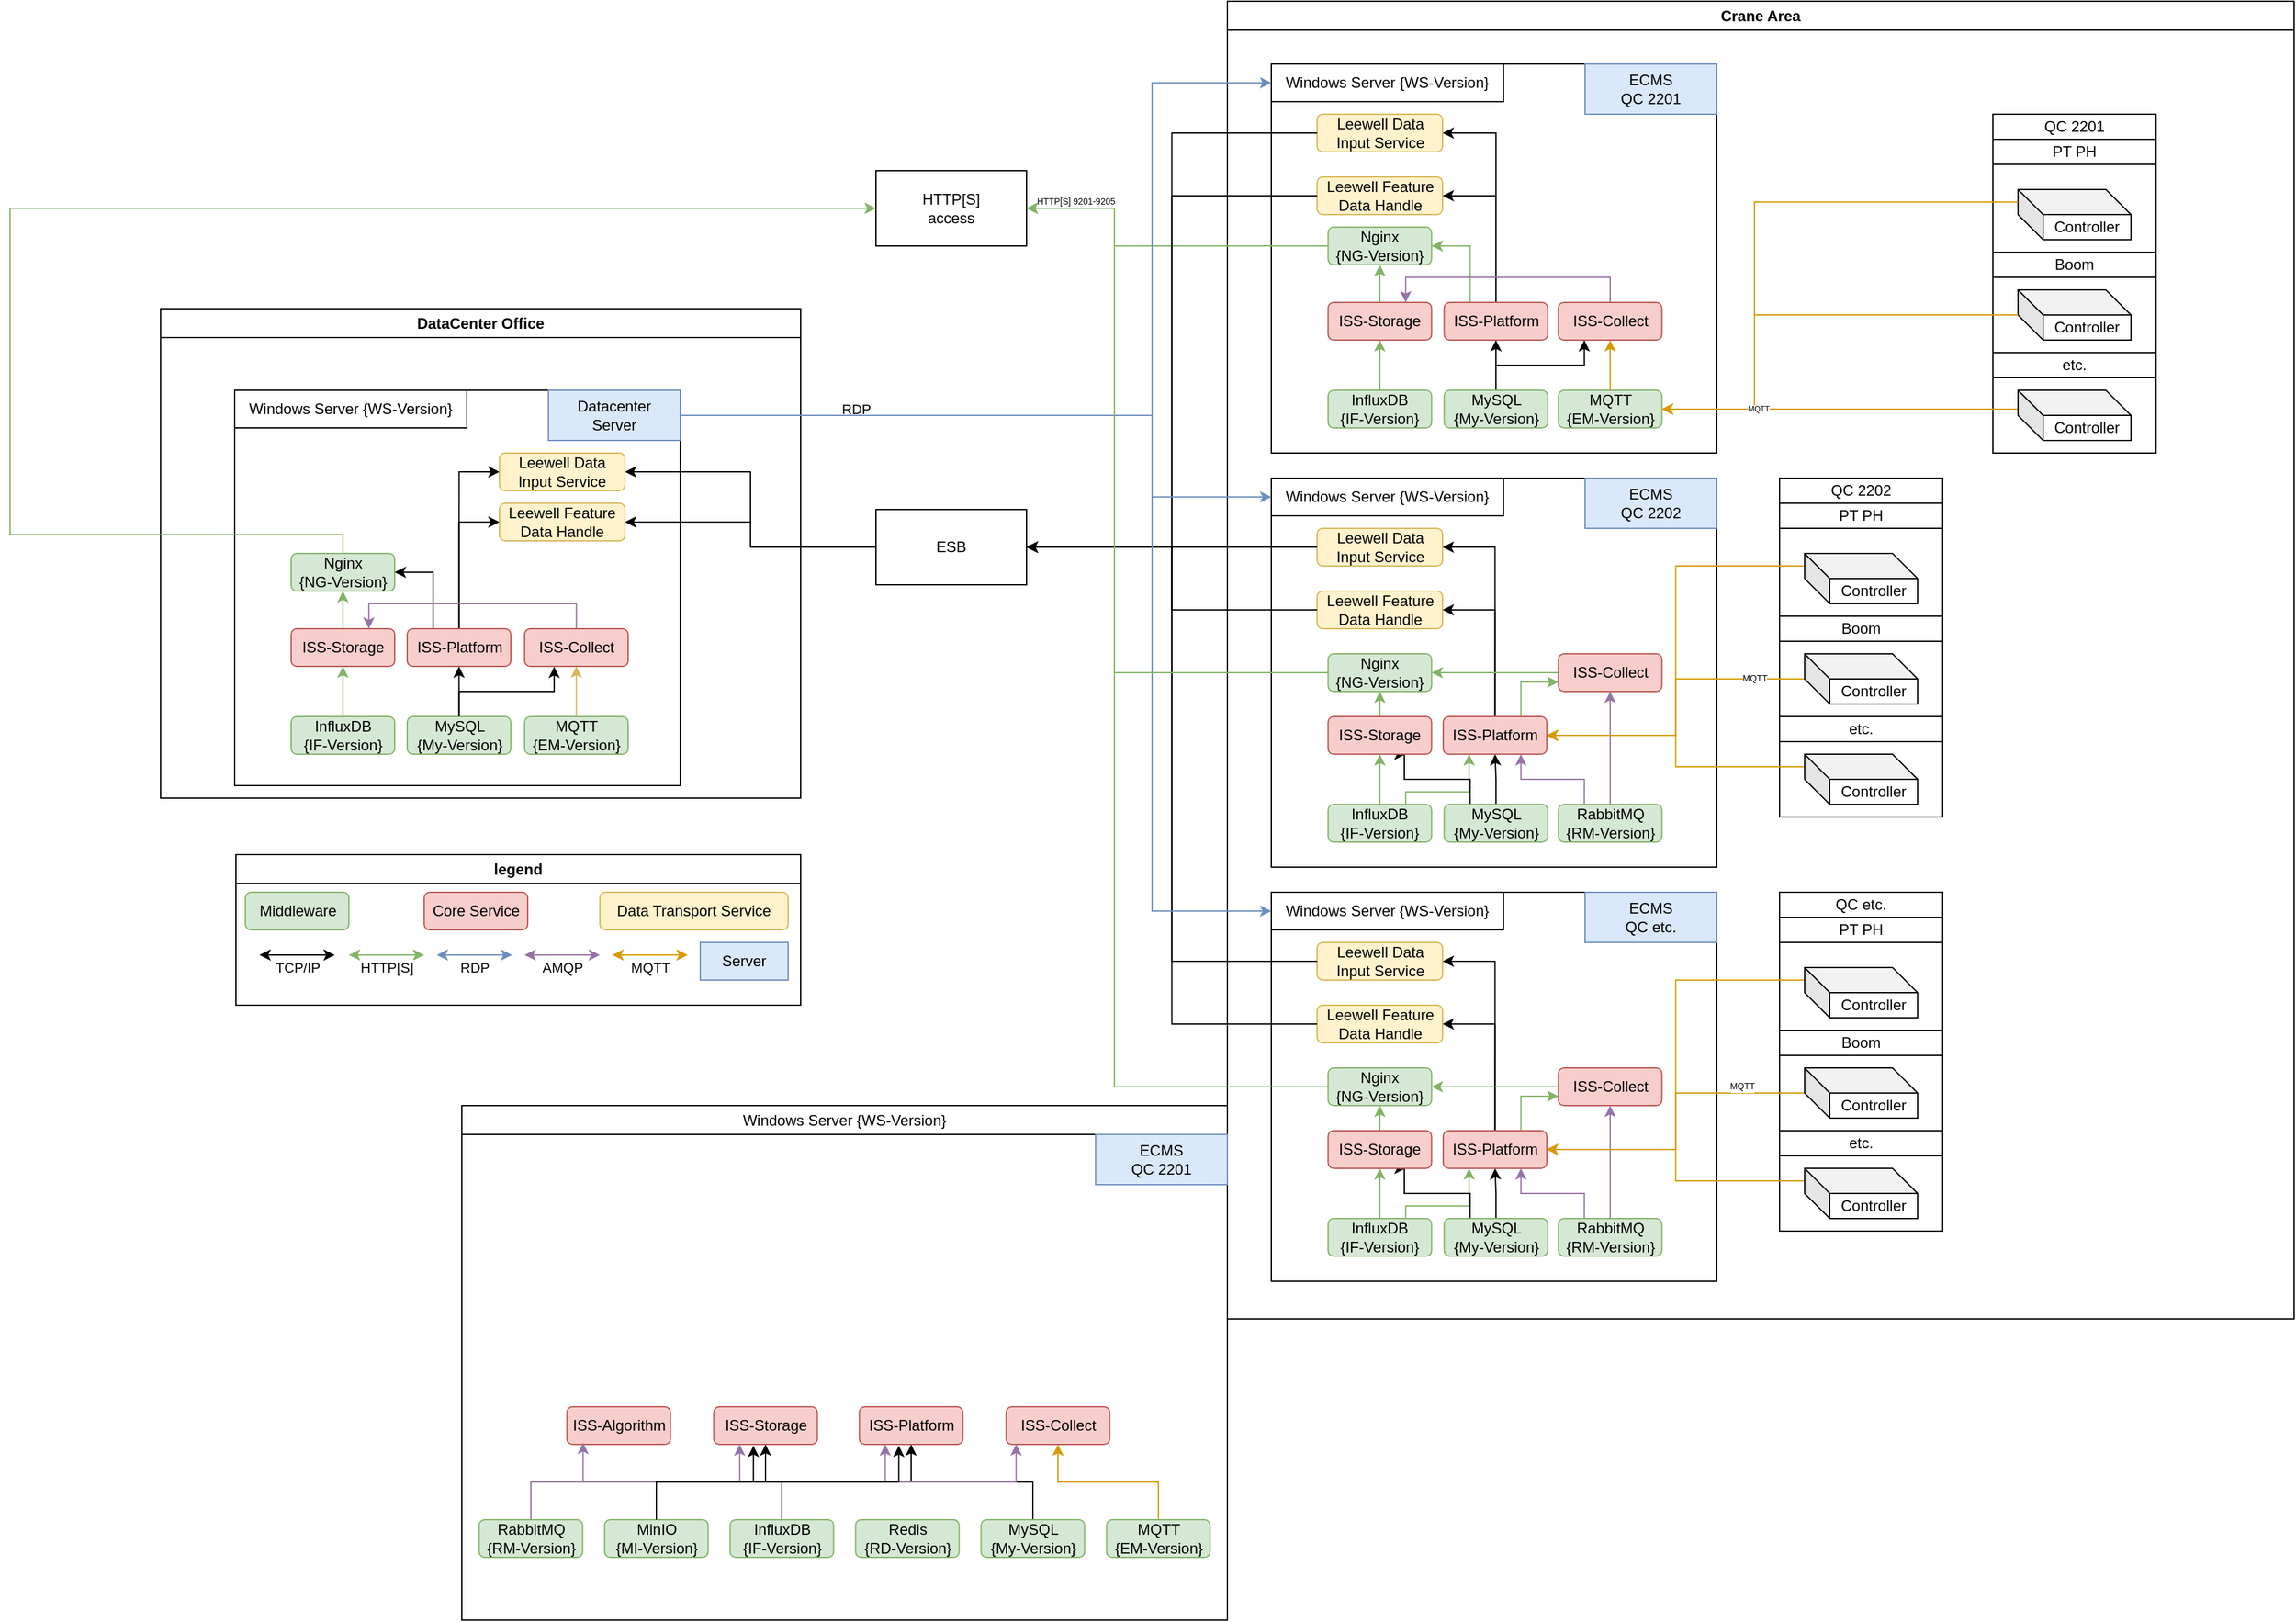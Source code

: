<mxfile version="26.1.0">
  <diagram name="第 1 页" id="3ImLSYelry7E7eVT9qmC">
    <mxGraphModel dx="1766" dy="532" grid="1" gridSize="10" guides="1" tooltips="1" connect="1" arrows="1" fold="1" page="1" pageScale="1" pageWidth="827" pageHeight="1169" math="0" shadow="0">
      <root>
        <mxCell id="0" />
        <mxCell id="1" parent="0" />
        <mxCell id="sP9vwEh8VMAq78QCd82c-1" value="Crane Area" style="swimlane;whiteSpace=wrap;html=1;" parent="1" vertex="1">
          <mxGeometry x="200" y="210" width="850" height="1050" as="geometry" />
        </mxCell>
        <mxCell id="sP9vwEh8VMAq78QCd82c-2" value="" style="rounded=0;whiteSpace=wrap;html=1;" parent="sP9vwEh8VMAq78QCd82c-1" vertex="1">
          <mxGeometry x="35" y="50" width="355" height="310" as="geometry" />
        </mxCell>
        <mxCell id="sP9vwEh8VMAq78QCd82c-3" value="ECMS&lt;br&gt;QC 2201" style="rounded=0;whiteSpace=wrap;html=1;fillColor=#dae8fc;strokeColor=#6c8ebf;" parent="sP9vwEh8VMAq78QCd82c-1" vertex="1">
          <mxGeometry x="285" y="50" width="105" height="40" as="geometry" />
        </mxCell>
        <mxCell id="sP9vwEh8VMAq78QCd82c-4" value="Nginx&lt;br&gt;{NG-Version}" style="rounded=1;whiteSpace=wrap;html=1;fillColor=#d5e8d4;strokeColor=#82b366;" parent="sP9vwEh8VMAq78QCd82c-1" vertex="1">
          <mxGeometry x="80.25" y="180" width="82.5" height="30" as="geometry" />
        </mxCell>
        <mxCell id="AljZzZJW0XcGzfn0RQ-F-12" style="edgeStyle=orthogonalEdgeStyle;rounded=0;orthogonalLoop=1;jettySize=auto;html=1;exitX=0.5;exitY=0;exitDx=0;exitDy=0;entryX=0.5;entryY=1;entryDx=0;entryDy=0;fillColor=#d5e8d4;strokeColor=#82b366;" edge="1" parent="sP9vwEh8VMAq78QCd82c-1" source="sP9vwEh8VMAq78QCd82c-6" target="sP9vwEh8VMAq78QCd82c-21">
          <mxGeometry relative="1" as="geometry" />
        </mxCell>
        <mxCell id="sP9vwEh8VMAq78QCd82c-6" value="InfluxDB &lt;br&gt;{IF-Version}" style="rounded=1;whiteSpace=wrap;html=1;fillColor=#d5e8d4;strokeColor=#82b366;" parent="sP9vwEh8VMAq78QCd82c-1" vertex="1">
          <mxGeometry x="80.25" y="310" width="82.5" height="30" as="geometry" />
        </mxCell>
        <mxCell id="AljZzZJW0XcGzfn0RQ-F-17" style="edgeStyle=orthogonalEdgeStyle;rounded=0;orthogonalLoop=1;jettySize=auto;html=1;exitX=0.5;exitY=0;exitDx=0;exitDy=0;entryX=0.5;entryY=1;entryDx=0;entryDy=0;" edge="1" parent="sP9vwEh8VMAq78QCd82c-1" source="sP9vwEh8VMAq78QCd82c-7" target="sP9vwEh8VMAq78QCd82c-9">
          <mxGeometry relative="1" as="geometry" />
        </mxCell>
        <mxCell id="AljZzZJW0XcGzfn0RQ-F-18" style="edgeStyle=orthogonalEdgeStyle;rounded=0;orthogonalLoop=1;jettySize=auto;html=1;exitX=0.5;exitY=0;exitDx=0;exitDy=0;entryX=0.25;entryY=1;entryDx=0;entryDy=0;" edge="1" parent="sP9vwEh8VMAq78QCd82c-1" source="sP9vwEh8VMAq78QCd82c-7" target="sP9vwEh8VMAq78QCd82c-10">
          <mxGeometry relative="1" as="geometry" />
        </mxCell>
        <mxCell id="sP9vwEh8VMAq78QCd82c-7" value="MySQL&lt;br&gt;{My-Version}" style="rounded=1;whiteSpace=wrap;html=1;fillColor=#d5e8d4;strokeColor=#82b366;" parent="sP9vwEh8VMAq78QCd82c-1" vertex="1">
          <mxGeometry x="172.75" y="310" width="82.5" height="30" as="geometry" />
        </mxCell>
        <mxCell id="sP9vwEh8VMAq78QCd82c-40" style="edgeStyle=orthogonalEdgeStyle;rounded=0;orthogonalLoop=1;jettySize=auto;html=1;entryX=0.5;entryY=1;entryDx=0;entryDy=0;fillColor=#ffe6cc;strokeColor=#d79b00;" parent="sP9vwEh8VMAq78QCd82c-1" source="sP9vwEh8VMAq78QCd82c-8" target="sP9vwEh8VMAq78QCd82c-10" edge="1">
          <mxGeometry relative="1" as="geometry" />
        </mxCell>
        <mxCell id="sP9vwEh8VMAq78QCd82c-8" value="MQTT&lt;br&gt;{EM-Version}" style="rounded=1;whiteSpace=wrap;html=1;fillColor=#d5e8d4;strokeColor=#82b366;" parent="sP9vwEh8VMAq78QCd82c-1" vertex="1">
          <mxGeometry x="263.75" y="310" width="82.5" height="30" as="geometry" />
        </mxCell>
        <mxCell id="sP9vwEh8VMAq78QCd82c-45" style="edgeStyle=orthogonalEdgeStyle;rounded=0;orthogonalLoop=1;jettySize=auto;html=1;exitX=0.5;exitY=0;exitDx=0;exitDy=0;entryX=1;entryY=0.5;entryDx=0;entryDy=0;" parent="sP9vwEh8VMAq78QCd82c-1" source="sP9vwEh8VMAq78QCd82c-9" target="sP9vwEh8VMAq78QCd82c-181" edge="1">
          <mxGeometry relative="1" as="geometry">
            <mxPoint x="162.75" y="155" as="targetPoint" />
          </mxGeometry>
        </mxCell>
        <mxCell id="sP9vwEh8VMAq78QCd82c-182" style="edgeStyle=orthogonalEdgeStyle;rounded=0;orthogonalLoop=1;jettySize=auto;html=1;entryX=1;entryY=0.5;entryDx=0;entryDy=0;" parent="sP9vwEh8VMAq78QCd82c-1" source="sP9vwEh8VMAq78QCd82c-9" target="sP9vwEh8VMAq78QCd82c-180" edge="1">
          <mxGeometry relative="1" as="geometry">
            <Array as="points">
              <mxPoint x="214" y="105" />
            </Array>
          </mxGeometry>
        </mxCell>
        <mxCell id="AljZzZJW0XcGzfn0RQ-F-19" style="edgeStyle=orthogonalEdgeStyle;rounded=0;orthogonalLoop=1;jettySize=auto;html=1;exitX=0.25;exitY=0;exitDx=0;exitDy=0;entryX=1;entryY=0.5;entryDx=0;entryDy=0;fillColor=#d5e8d4;strokeColor=#82b366;" edge="1" parent="sP9vwEh8VMAq78QCd82c-1" source="sP9vwEh8VMAq78QCd82c-9" target="sP9vwEh8VMAq78QCd82c-4">
          <mxGeometry relative="1" as="geometry" />
        </mxCell>
        <mxCell id="sP9vwEh8VMAq78QCd82c-9" value="ISS-Platform" style="rounded=1;whiteSpace=wrap;html=1;fillColor=#f8cecc;strokeColor=#b85450;" parent="sP9vwEh8VMAq78QCd82c-1" vertex="1">
          <mxGeometry x="172.75" y="240" width="82.5" height="30" as="geometry" />
        </mxCell>
        <mxCell id="AljZzZJW0XcGzfn0RQ-F-8" style="edgeStyle=orthogonalEdgeStyle;rounded=0;orthogonalLoop=1;jettySize=auto;html=1;exitX=0.5;exitY=0;exitDx=0;exitDy=0;entryX=0.75;entryY=0;entryDx=0;entryDy=0;fillColor=#e1d5e7;strokeColor=#9673a6;" edge="1" parent="sP9vwEh8VMAq78QCd82c-1" source="sP9vwEh8VMAq78QCd82c-10" target="sP9vwEh8VMAq78QCd82c-21">
          <mxGeometry relative="1" as="geometry" />
        </mxCell>
        <mxCell id="sP9vwEh8VMAq78QCd82c-10" value="ISS-Collect" style="rounded=1;whiteSpace=wrap;html=1;fillColor=#f8cecc;strokeColor=#b85450;" parent="sP9vwEh8VMAq78QCd82c-1" vertex="1">
          <mxGeometry x="263.75" y="240" width="82.5" height="30" as="geometry" />
        </mxCell>
        <mxCell id="sP9vwEh8VMAq78QCd82c-43" style="edgeStyle=orthogonalEdgeStyle;rounded=0;orthogonalLoop=1;jettySize=auto;html=1;exitX=0.5;exitY=0;exitDx=0;exitDy=0;entryX=0.5;entryY=1;entryDx=0;entryDy=0;fillColor=#d5e8d4;strokeColor=#82b366;" parent="sP9vwEh8VMAq78QCd82c-1" source="sP9vwEh8VMAq78QCd82c-21" target="sP9vwEh8VMAq78QCd82c-4" edge="1">
          <mxGeometry relative="1" as="geometry" />
        </mxCell>
        <mxCell id="sP9vwEh8VMAq78QCd82c-21" value="ISS-Storage" style="rounded=1;whiteSpace=wrap;html=1;fillColor=#f8cecc;strokeColor=#b85450;" parent="sP9vwEh8VMAq78QCd82c-1" vertex="1">
          <mxGeometry x="80.25" y="240" width="82.5" height="30" as="geometry" />
        </mxCell>
        <mxCell id="sP9vwEh8VMAq78QCd82c-46" value="Windows Server {WS-Version}" style="rounded=0;whiteSpace=wrap;html=1;" parent="sP9vwEh8VMAq78QCd82c-1" vertex="1">
          <mxGeometry x="35" y="50" width="185" height="30" as="geometry" />
        </mxCell>
        <mxCell id="sP9vwEh8VMAq78QCd82c-51" value="" style="rounded=0;whiteSpace=wrap;html=1;" parent="sP9vwEh8VMAq78QCd82c-1" vertex="1">
          <mxGeometry x="610" y="90" width="130" height="270" as="geometry" />
        </mxCell>
        <mxCell id="sP9vwEh8VMAq78QCd82c-47" value="Controller" style="shape=cube;whiteSpace=wrap;html=1;boundedLbl=1;backgroundOutline=1;darkOpacity=0.05;darkOpacity2=0.1;" parent="sP9vwEh8VMAq78QCd82c-1" vertex="1">
          <mxGeometry x="630" y="150" width="90" height="40" as="geometry" />
        </mxCell>
        <mxCell id="sP9vwEh8VMAq78QCd82c-48" value="Controller" style="shape=cube;whiteSpace=wrap;html=1;boundedLbl=1;backgroundOutline=1;darkOpacity=0.05;darkOpacity2=0.1;" parent="sP9vwEh8VMAq78QCd82c-1" vertex="1">
          <mxGeometry x="630" y="230" width="90" height="40" as="geometry" />
        </mxCell>
        <mxCell id="sP9vwEh8VMAq78QCd82c-59" style="edgeStyle=orthogonalEdgeStyle;rounded=0;orthogonalLoop=1;jettySize=auto;html=1;exitX=0;exitY=0;exitDx=0;exitDy=10;exitPerimeter=0;entryX=1;entryY=0.5;entryDx=0;entryDy=0;fillColor=#ffe6cc;strokeColor=#d79b00;" parent="sP9vwEh8VMAq78QCd82c-1" source="sP9vwEh8VMAq78QCd82c-49" target="sP9vwEh8VMAq78QCd82c-8" edge="1">
          <mxGeometry relative="1" as="geometry">
            <Array as="points">
              <mxPoint x="630" y="325" />
            </Array>
          </mxGeometry>
        </mxCell>
        <mxCell id="sP9vwEh8VMAq78QCd82c-49" value="Controller" style="shape=cube;whiteSpace=wrap;html=1;boundedLbl=1;backgroundOutline=1;darkOpacity=0.05;darkOpacity2=0.1;" parent="sP9vwEh8VMAq78QCd82c-1" vertex="1">
          <mxGeometry x="630" y="310" width="90" height="40" as="geometry" />
        </mxCell>
        <mxCell id="sP9vwEh8VMAq78QCd82c-52" value="QC 2201" style="rounded=0;whiteSpace=wrap;html=1;" parent="sP9vwEh8VMAq78QCd82c-1" vertex="1">
          <mxGeometry x="610" y="90" width="130" height="20" as="geometry" />
        </mxCell>
        <mxCell id="sP9vwEh8VMAq78QCd82c-53" value="PT PH" style="rounded=0;whiteSpace=wrap;html=1;" parent="sP9vwEh8VMAq78QCd82c-1" vertex="1">
          <mxGeometry x="610" y="110" width="130" height="20" as="geometry" />
        </mxCell>
        <mxCell id="sP9vwEh8VMAq78QCd82c-54" value="Boom" style="rounded=0;whiteSpace=wrap;html=1;" parent="sP9vwEh8VMAq78QCd82c-1" vertex="1">
          <mxGeometry x="610" y="200" width="130" height="20" as="geometry" />
        </mxCell>
        <mxCell id="sP9vwEh8VMAq78QCd82c-55" value="etc." style="rounded=0;whiteSpace=wrap;html=1;" parent="sP9vwEh8VMAq78QCd82c-1" vertex="1">
          <mxGeometry x="610" y="280" width="130" height="20" as="geometry" />
        </mxCell>
        <mxCell id="sP9vwEh8VMAq78QCd82c-180" value="Leewell Data Input Service" style="rounded=1;whiteSpace=wrap;html=1;fillColor=#fff2cc;strokeColor=#d6b656;" parent="sP9vwEh8VMAq78QCd82c-1" vertex="1">
          <mxGeometry x="71.5" y="90" width="100" height="30" as="geometry" />
        </mxCell>
        <mxCell id="sP9vwEh8VMAq78QCd82c-181" value="Leewell Feature Data Handle" style="rounded=1;whiteSpace=wrap;html=1;fillColor=#fff2cc;strokeColor=#d6b656;" parent="sP9vwEh8VMAq78QCd82c-1" vertex="1">
          <mxGeometry x="71.5" y="140" width="100" height="30" as="geometry" />
        </mxCell>
        <mxCell id="sP9vwEh8VMAq78QCd82c-221" value="" style="rounded=0;whiteSpace=wrap;html=1;" parent="sP9vwEh8VMAq78QCd82c-1" vertex="1">
          <mxGeometry x="35" y="380" width="355" height="310" as="geometry" />
        </mxCell>
        <mxCell id="sP9vwEh8VMAq78QCd82c-222" value="ECMS&lt;br&gt;QC 2202" style="rounded=0;whiteSpace=wrap;html=1;fillColor=#dae8fc;strokeColor=#6c8ebf;" parent="sP9vwEh8VMAq78QCd82c-1" vertex="1">
          <mxGeometry x="285" y="380" width="105" height="40" as="geometry" />
        </mxCell>
        <mxCell id="sP9vwEh8VMAq78QCd82c-223" value="Nginx&lt;br&gt;{NG-Version}" style="rounded=1;whiteSpace=wrap;html=1;fillColor=#d5e8d4;strokeColor=#82b366;" parent="sP9vwEh8VMAq78QCd82c-1" vertex="1">
          <mxGeometry x="80.25" y="520" width="82.5" height="30" as="geometry" />
        </mxCell>
        <mxCell id="sP9vwEh8VMAq78QCd82c-224" value="" style="edgeStyle=orthogonalEdgeStyle;rounded=0;orthogonalLoop=1;jettySize=auto;html=1;fillColor=#d5e8d4;strokeColor=#82b366;" parent="sP9vwEh8VMAq78QCd82c-1" source="sP9vwEh8VMAq78QCd82c-226" target="sP9vwEh8VMAq78QCd82c-240" edge="1">
          <mxGeometry relative="1" as="geometry" />
        </mxCell>
        <mxCell id="sP9vwEh8VMAq78QCd82c-225" style="edgeStyle=orthogonalEdgeStyle;rounded=0;orthogonalLoop=1;jettySize=auto;html=1;exitX=0.75;exitY=0;exitDx=0;exitDy=0;entryX=0.25;entryY=1;entryDx=0;entryDy=0;fillColor=#d5e8d4;strokeColor=#82b366;" parent="sP9vwEh8VMAq78QCd82c-1" source="sP9vwEh8VMAq78QCd82c-226" target="sP9vwEh8VMAq78QCd82c-236" edge="1">
          <mxGeometry relative="1" as="geometry">
            <Array as="points">
              <mxPoint x="142" y="630" />
              <mxPoint x="193" y="630" />
            </Array>
          </mxGeometry>
        </mxCell>
        <mxCell id="sP9vwEh8VMAq78QCd82c-226" value="InfluxDB &lt;br&gt;{IF-Version}" style="rounded=1;whiteSpace=wrap;html=1;fillColor=#d5e8d4;strokeColor=#82b366;" parent="sP9vwEh8VMAq78QCd82c-1" vertex="1">
          <mxGeometry x="80.25" y="640" width="82.5" height="30" as="geometry" />
        </mxCell>
        <mxCell id="sP9vwEh8VMAq78QCd82c-227" value="" style="edgeStyle=orthogonalEdgeStyle;rounded=0;orthogonalLoop=1;jettySize=auto;html=1;" parent="sP9vwEh8VMAq78QCd82c-1" source="sP9vwEh8VMAq78QCd82c-229" target="sP9vwEh8VMAq78QCd82c-236" edge="1">
          <mxGeometry relative="1" as="geometry" />
        </mxCell>
        <mxCell id="sP9vwEh8VMAq78QCd82c-228" style="edgeStyle=orthogonalEdgeStyle;rounded=0;orthogonalLoop=1;jettySize=auto;html=1;exitX=0.25;exitY=0;exitDx=0;exitDy=0;entryX=0.75;entryY=1;entryDx=0;entryDy=0;" parent="sP9vwEh8VMAq78QCd82c-1" source="sP9vwEh8VMAq78QCd82c-229" target="sP9vwEh8VMAq78QCd82c-240" edge="1">
          <mxGeometry relative="1" as="geometry">
            <Array as="points">
              <mxPoint x="193" y="620" />
              <mxPoint x="141" y="620" />
              <mxPoint x="141" y="600" />
            </Array>
          </mxGeometry>
        </mxCell>
        <mxCell id="sP9vwEh8VMAq78QCd82c-229" value="MySQL&lt;br&gt;{My-Version}" style="rounded=1;whiteSpace=wrap;html=1;fillColor=#d5e8d4;strokeColor=#82b366;" parent="sP9vwEh8VMAq78QCd82c-1" vertex="1">
          <mxGeometry x="172.75" y="640" width="82.5" height="30" as="geometry" />
        </mxCell>
        <mxCell id="sP9vwEh8VMAq78QCd82c-230" style="edgeStyle=orthogonalEdgeStyle;rounded=0;orthogonalLoop=1;jettySize=auto;html=1;exitX=0.25;exitY=0;exitDx=0;exitDy=0;entryX=0.75;entryY=1;entryDx=0;entryDy=0;fillColor=#e1d5e7;strokeColor=#9673a6;" parent="sP9vwEh8VMAq78QCd82c-1" source="sP9vwEh8VMAq78QCd82c-232" target="sP9vwEh8VMAq78QCd82c-236" edge="1">
          <mxGeometry relative="1" as="geometry" />
        </mxCell>
        <mxCell id="sP9vwEh8VMAq78QCd82c-231" style="edgeStyle=orthogonalEdgeStyle;rounded=0;orthogonalLoop=1;jettySize=auto;html=1;entryX=0.5;entryY=1;entryDx=0;entryDy=0;fillColor=#e1d5e7;strokeColor=#9673a6;" parent="sP9vwEh8VMAq78QCd82c-1" source="sP9vwEh8VMAq78QCd82c-232" target="sP9vwEh8VMAq78QCd82c-238" edge="1">
          <mxGeometry relative="1" as="geometry" />
        </mxCell>
        <mxCell id="sP9vwEh8VMAq78QCd82c-232" value="RabbitMQ&lt;br&gt;{RM-Version}" style="rounded=1;whiteSpace=wrap;html=1;fillColor=#d5e8d4;strokeColor=#82b366;" parent="sP9vwEh8VMAq78QCd82c-1" vertex="1">
          <mxGeometry x="263.75" y="640" width="82.5" height="30" as="geometry" />
        </mxCell>
        <mxCell id="sP9vwEh8VMAq78QCd82c-233" style="edgeStyle=orthogonalEdgeStyle;rounded=0;orthogonalLoop=1;jettySize=auto;html=1;exitX=0.75;exitY=0;exitDx=0;exitDy=0;entryX=0;entryY=0.75;entryDx=0;entryDy=0;fillColor=#d5e8d4;strokeColor=#82b366;" parent="sP9vwEh8VMAq78QCd82c-1" source="sP9vwEh8VMAq78QCd82c-236" target="sP9vwEh8VMAq78QCd82c-238" edge="1">
          <mxGeometry relative="1" as="geometry" />
        </mxCell>
        <mxCell id="sP9vwEh8VMAq78QCd82c-234" style="edgeStyle=orthogonalEdgeStyle;rounded=0;orthogonalLoop=1;jettySize=auto;html=1;exitX=0.5;exitY=0;exitDx=0;exitDy=0;entryX=1;entryY=0.5;entryDx=0;entryDy=0;" parent="sP9vwEh8VMAq78QCd82c-1" source="sP9vwEh8VMAq78QCd82c-236" target="sP9vwEh8VMAq78QCd82c-255" edge="1">
          <mxGeometry relative="1" as="geometry">
            <mxPoint x="162.75" y="485" as="targetPoint" />
          </mxGeometry>
        </mxCell>
        <mxCell id="sP9vwEh8VMAq78QCd82c-235" style="edgeStyle=orthogonalEdgeStyle;rounded=0;orthogonalLoop=1;jettySize=auto;html=1;entryX=1;entryY=0.5;entryDx=0;entryDy=0;" parent="sP9vwEh8VMAq78QCd82c-1" source="sP9vwEh8VMAq78QCd82c-236" target="sP9vwEh8VMAq78QCd82c-254" edge="1">
          <mxGeometry relative="1" as="geometry">
            <Array as="points">
              <mxPoint x="213" y="435" />
            </Array>
          </mxGeometry>
        </mxCell>
        <mxCell id="sP9vwEh8VMAq78QCd82c-236" value="ISS-Platform" style="rounded=1;whiteSpace=wrap;html=1;fillColor=#f8cecc;strokeColor=#b85450;" parent="sP9vwEh8VMAq78QCd82c-1" vertex="1">
          <mxGeometry x="172" y="570" width="82.5" height="30" as="geometry" />
        </mxCell>
        <mxCell id="sP9vwEh8VMAq78QCd82c-237" style="edgeStyle=orthogonalEdgeStyle;rounded=0;orthogonalLoop=1;jettySize=auto;html=1;exitX=0;exitY=0.5;exitDx=0;exitDy=0;entryX=1;entryY=0.5;entryDx=0;entryDy=0;fillColor=#d5e8d4;strokeColor=#82b366;" parent="sP9vwEh8VMAq78QCd82c-1" source="sP9vwEh8VMAq78QCd82c-238" target="sP9vwEh8VMAq78QCd82c-223" edge="1">
          <mxGeometry relative="1" as="geometry" />
        </mxCell>
        <mxCell id="sP9vwEh8VMAq78QCd82c-238" value="ISS-Collect" style="rounded=1;whiteSpace=wrap;html=1;fillColor=#f8cecc;strokeColor=#b85450;" parent="sP9vwEh8VMAq78QCd82c-1" vertex="1">
          <mxGeometry x="263.75" y="520" width="82.5" height="30" as="geometry" />
        </mxCell>
        <mxCell id="sP9vwEh8VMAq78QCd82c-239" style="edgeStyle=orthogonalEdgeStyle;rounded=0;orthogonalLoop=1;jettySize=auto;html=1;exitX=0.5;exitY=0;exitDx=0;exitDy=0;entryX=0.5;entryY=1;entryDx=0;entryDy=0;fillColor=#d5e8d4;strokeColor=#82b366;" parent="sP9vwEh8VMAq78QCd82c-1" source="sP9vwEh8VMAq78QCd82c-240" target="sP9vwEh8VMAq78QCd82c-223" edge="1">
          <mxGeometry relative="1" as="geometry" />
        </mxCell>
        <mxCell id="sP9vwEh8VMAq78QCd82c-240" value="ISS-Storage" style="rounded=1;whiteSpace=wrap;html=1;fillColor=#f8cecc;strokeColor=#b85450;" parent="sP9vwEh8VMAq78QCd82c-1" vertex="1">
          <mxGeometry x="80.25" y="570" width="82.5" height="30" as="geometry" />
        </mxCell>
        <mxCell id="sP9vwEh8VMAq78QCd82c-241" value="Windows Server {WS-Version}" style="rounded=0;whiteSpace=wrap;html=1;" parent="sP9vwEh8VMAq78QCd82c-1" vertex="1">
          <mxGeometry x="35" y="380" width="185" height="30" as="geometry" />
        </mxCell>
        <mxCell id="sP9vwEh8VMAq78QCd82c-242" value="" style="rounded=0;whiteSpace=wrap;html=1;" parent="sP9vwEh8VMAq78QCd82c-1" vertex="1">
          <mxGeometry x="440" y="380" width="130" height="270" as="geometry" />
        </mxCell>
        <mxCell id="sP9vwEh8VMAq78QCd82c-243" style="edgeStyle=orthogonalEdgeStyle;rounded=0;orthogonalLoop=1;jettySize=auto;html=1;exitX=0;exitY=0;exitDx=0;exitDy=10;exitPerimeter=0;entryX=1;entryY=0.5;entryDx=0;entryDy=0;fillColor=#ffe6cc;strokeColor=#d79b00;" parent="sP9vwEh8VMAq78QCd82c-1" source="sP9vwEh8VMAq78QCd82c-244" target="sP9vwEh8VMAq78QCd82c-236" edge="1">
          <mxGeometry relative="1" as="geometry" />
        </mxCell>
        <mxCell id="sP9vwEh8VMAq78QCd82c-244" value="Controller" style="shape=cube;whiteSpace=wrap;html=1;boundedLbl=1;backgroundOutline=1;darkOpacity=0.05;darkOpacity2=0.1;" parent="sP9vwEh8VMAq78QCd82c-1" vertex="1">
          <mxGeometry x="460" y="440" width="90" height="40" as="geometry" />
        </mxCell>
        <mxCell id="sP9vwEh8VMAq78QCd82c-245" style="edgeStyle=orthogonalEdgeStyle;rounded=0;orthogonalLoop=1;jettySize=auto;html=1;entryX=1;entryY=0.5;entryDx=0;entryDy=0;fillColor=#ffe6cc;strokeColor=#d79b00;" parent="sP9vwEh8VMAq78QCd82c-1" source="sP9vwEh8VMAq78QCd82c-246" target="sP9vwEh8VMAq78QCd82c-236" edge="1">
          <mxGeometry relative="1" as="geometry" />
        </mxCell>
        <mxCell id="sP9vwEh8VMAq78QCd82c-246" value="Controller" style="shape=cube;whiteSpace=wrap;html=1;boundedLbl=1;backgroundOutline=1;darkOpacity=0.05;darkOpacity2=0.1;" parent="sP9vwEh8VMAq78QCd82c-1" vertex="1">
          <mxGeometry x="460" y="520" width="90" height="40" as="geometry" />
        </mxCell>
        <mxCell id="sP9vwEh8VMAq78QCd82c-247" style="edgeStyle=orthogonalEdgeStyle;rounded=0;orthogonalLoop=1;jettySize=auto;html=1;exitX=0;exitY=0;exitDx=0;exitDy=10;exitPerimeter=0;entryX=1;entryY=0.5;entryDx=0;entryDy=0;fillColor=#ffe6cc;strokeColor=#d79b00;" parent="sP9vwEh8VMAq78QCd82c-1" source="sP9vwEh8VMAq78QCd82c-249" target="sP9vwEh8VMAq78QCd82c-236" edge="1">
          <mxGeometry relative="1" as="geometry" />
        </mxCell>
        <mxCell id="sP9vwEh8VMAq78QCd82c-248" value="MQTT" style="edgeLabel;html=1;align=center;verticalAlign=middle;resizable=0;points=[];fontSize=7;" parent="sP9vwEh8VMAq78QCd82c-247" vertex="1" connectable="0">
          <mxGeometry x="0.893" y="-1" relative="1" as="geometry">
            <mxPoint x="153" y="-44" as="offset" />
          </mxGeometry>
        </mxCell>
        <mxCell id="sP9vwEh8VMAq78QCd82c-249" value="Controller" style="shape=cube;whiteSpace=wrap;html=1;boundedLbl=1;backgroundOutline=1;darkOpacity=0.05;darkOpacity2=0.1;" parent="sP9vwEh8VMAq78QCd82c-1" vertex="1">
          <mxGeometry x="460" y="600" width="90" height="40" as="geometry" />
        </mxCell>
        <mxCell id="sP9vwEh8VMAq78QCd82c-250" value="QC 2202" style="rounded=0;whiteSpace=wrap;html=1;" parent="sP9vwEh8VMAq78QCd82c-1" vertex="1">
          <mxGeometry x="440" y="380" width="130" height="20" as="geometry" />
        </mxCell>
        <mxCell id="sP9vwEh8VMAq78QCd82c-251" value="PT PH" style="rounded=0;whiteSpace=wrap;html=1;" parent="sP9vwEh8VMAq78QCd82c-1" vertex="1">
          <mxGeometry x="440" y="400" width="130" height="20" as="geometry" />
        </mxCell>
        <mxCell id="sP9vwEh8VMAq78QCd82c-252" value="Boom" style="rounded=0;whiteSpace=wrap;html=1;" parent="sP9vwEh8VMAq78QCd82c-1" vertex="1">
          <mxGeometry x="440" y="490" width="130" height="20" as="geometry" />
        </mxCell>
        <mxCell id="sP9vwEh8VMAq78QCd82c-253" value="etc." style="rounded=0;whiteSpace=wrap;html=1;" parent="sP9vwEh8VMAq78QCd82c-1" vertex="1">
          <mxGeometry x="440" y="570" width="130" height="20" as="geometry" />
        </mxCell>
        <mxCell id="sP9vwEh8VMAq78QCd82c-254" value="Leewell Data Input Service" style="rounded=1;whiteSpace=wrap;html=1;fillColor=#fff2cc;strokeColor=#d6b656;" parent="sP9vwEh8VMAq78QCd82c-1" vertex="1">
          <mxGeometry x="71.5" y="420" width="100" height="30" as="geometry" />
        </mxCell>
        <mxCell id="sP9vwEh8VMAq78QCd82c-255" value="Leewell Feature Data Handle" style="rounded=1;whiteSpace=wrap;html=1;fillColor=#fff2cc;strokeColor=#d6b656;" parent="sP9vwEh8VMAq78QCd82c-1" vertex="1">
          <mxGeometry x="71.5" y="470" width="100" height="30" as="geometry" />
        </mxCell>
        <mxCell id="sP9vwEh8VMAq78QCd82c-256" value="" style="rounded=0;whiteSpace=wrap;html=1;" parent="sP9vwEh8VMAq78QCd82c-1" vertex="1">
          <mxGeometry x="35" y="710" width="355" height="310" as="geometry" />
        </mxCell>
        <mxCell id="sP9vwEh8VMAq78QCd82c-257" value="ECMS&lt;br&gt;QC etc." style="rounded=0;whiteSpace=wrap;html=1;fillColor=#dae8fc;strokeColor=#6c8ebf;" parent="sP9vwEh8VMAq78QCd82c-1" vertex="1">
          <mxGeometry x="285" y="710" width="105" height="40" as="geometry" />
        </mxCell>
        <mxCell id="sP9vwEh8VMAq78QCd82c-258" value="Nginx&lt;br&gt;{NG-Version}" style="rounded=1;whiteSpace=wrap;html=1;fillColor=#d5e8d4;strokeColor=#82b366;" parent="sP9vwEh8VMAq78QCd82c-1" vertex="1">
          <mxGeometry x="80.25" y="850" width="82.5" height="30" as="geometry" />
        </mxCell>
        <mxCell id="sP9vwEh8VMAq78QCd82c-259" value="" style="edgeStyle=orthogonalEdgeStyle;rounded=0;orthogonalLoop=1;jettySize=auto;html=1;fillColor=#d5e8d4;strokeColor=#82b366;" parent="sP9vwEh8VMAq78QCd82c-1" source="sP9vwEh8VMAq78QCd82c-261" target="sP9vwEh8VMAq78QCd82c-275" edge="1">
          <mxGeometry relative="1" as="geometry" />
        </mxCell>
        <mxCell id="sP9vwEh8VMAq78QCd82c-260" style="edgeStyle=orthogonalEdgeStyle;rounded=0;orthogonalLoop=1;jettySize=auto;html=1;exitX=0.75;exitY=0;exitDx=0;exitDy=0;entryX=0.25;entryY=1;entryDx=0;entryDy=0;fillColor=#d5e8d4;strokeColor=#82b366;" parent="sP9vwEh8VMAq78QCd82c-1" source="sP9vwEh8VMAq78QCd82c-261" target="sP9vwEh8VMAq78QCd82c-271" edge="1">
          <mxGeometry relative="1" as="geometry">
            <Array as="points">
              <mxPoint x="142" y="960" />
              <mxPoint x="193" y="960" />
            </Array>
          </mxGeometry>
        </mxCell>
        <mxCell id="sP9vwEh8VMAq78QCd82c-261" value="InfluxDB &lt;br&gt;{IF-Version}" style="rounded=1;whiteSpace=wrap;html=1;fillColor=#d5e8d4;strokeColor=#82b366;" parent="sP9vwEh8VMAq78QCd82c-1" vertex="1">
          <mxGeometry x="80.25" y="970" width="82.5" height="30" as="geometry" />
        </mxCell>
        <mxCell id="sP9vwEh8VMAq78QCd82c-262" value="" style="edgeStyle=orthogonalEdgeStyle;rounded=0;orthogonalLoop=1;jettySize=auto;html=1;" parent="sP9vwEh8VMAq78QCd82c-1" source="sP9vwEh8VMAq78QCd82c-264" target="sP9vwEh8VMAq78QCd82c-271" edge="1">
          <mxGeometry relative="1" as="geometry" />
        </mxCell>
        <mxCell id="sP9vwEh8VMAq78QCd82c-263" style="edgeStyle=orthogonalEdgeStyle;rounded=0;orthogonalLoop=1;jettySize=auto;html=1;exitX=0.25;exitY=0;exitDx=0;exitDy=0;entryX=0.75;entryY=1;entryDx=0;entryDy=0;" parent="sP9vwEh8VMAq78QCd82c-1" source="sP9vwEh8VMAq78QCd82c-264" target="sP9vwEh8VMAq78QCd82c-275" edge="1">
          <mxGeometry relative="1" as="geometry">
            <Array as="points">
              <mxPoint x="193" y="950" />
              <mxPoint x="141" y="950" />
              <mxPoint x="141" y="930" />
            </Array>
          </mxGeometry>
        </mxCell>
        <mxCell id="sP9vwEh8VMAq78QCd82c-264" value="MySQL&lt;br&gt;{My-Version}" style="rounded=1;whiteSpace=wrap;html=1;fillColor=#d5e8d4;strokeColor=#82b366;" parent="sP9vwEh8VMAq78QCd82c-1" vertex="1">
          <mxGeometry x="172.75" y="970" width="82.5" height="30" as="geometry" />
        </mxCell>
        <mxCell id="sP9vwEh8VMAq78QCd82c-265" style="edgeStyle=orthogonalEdgeStyle;rounded=0;orthogonalLoop=1;jettySize=auto;html=1;exitX=0.25;exitY=0;exitDx=0;exitDy=0;entryX=0.75;entryY=1;entryDx=0;entryDy=0;fillColor=#e1d5e7;strokeColor=#9673a6;" parent="sP9vwEh8VMAq78QCd82c-1" source="sP9vwEh8VMAq78QCd82c-267" target="sP9vwEh8VMAq78QCd82c-271" edge="1">
          <mxGeometry relative="1" as="geometry" />
        </mxCell>
        <mxCell id="sP9vwEh8VMAq78QCd82c-266" style="edgeStyle=orthogonalEdgeStyle;rounded=0;orthogonalLoop=1;jettySize=auto;html=1;entryX=0.5;entryY=1;entryDx=0;entryDy=0;fillColor=#e1d5e7;strokeColor=#9673a6;" parent="sP9vwEh8VMAq78QCd82c-1" source="sP9vwEh8VMAq78QCd82c-267" target="sP9vwEh8VMAq78QCd82c-273" edge="1">
          <mxGeometry relative="1" as="geometry" />
        </mxCell>
        <mxCell id="sP9vwEh8VMAq78QCd82c-267" value="RabbitMQ&lt;br&gt;{RM-Version}" style="rounded=1;whiteSpace=wrap;html=1;fillColor=#d5e8d4;strokeColor=#82b366;" parent="sP9vwEh8VMAq78QCd82c-1" vertex="1">
          <mxGeometry x="263.75" y="970" width="82.5" height="30" as="geometry" />
        </mxCell>
        <mxCell id="sP9vwEh8VMAq78QCd82c-268" style="edgeStyle=orthogonalEdgeStyle;rounded=0;orthogonalLoop=1;jettySize=auto;html=1;exitX=0.75;exitY=0;exitDx=0;exitDy=0;entryX=0;entryY=0.75;entryDx=0;entryDy=0;fillColor=#d5e8d4;strokeColor=#82b366;" parent="sP9vwEh8VMAq78QCd82c-1" source="sP9vwEh8VMAq78QCd82c-271" target="sP9vwEh8VMAq78QCd82c-273" edge="1">
          <mxGeometry relative="1" as="geometry" />
        </mxCell>
        <mxCell id="sP9vwEh8VMAq78QCd82c-269" style="edgeStyle=orthogonalEdgeStyle;rounded=0;orthogonalLoop=1;jettySize=auto;html=1;exitX=0.5;exitY=0;exitDx=0;exitDy=0;entryX=1;entryY=0.5;entryDx=0;entryDy=0;" parent="sP9vwEh8VMAq78QCd82c-1" source="sP9vwEh8VMAq78QCd82c-271" target="sP9vwEh8VMAq78QCd82c-290" edge="1">
          <mxGeometry relative="1" as="geometry">
            <mxPoint x="162.75" y="815" as="targetPoint" />
          </mxGeometry>
        </mxCell>
        <mxCell id="sP9vwEh8VMAq78QCd82c-270" style="edgeStyle=orthogonalEdgeStyle;rounded=0;orthogonalLoop=1;jettySize=auto;html=1;entryX=1;entryY=0.5;entryDx=0;entryDy=0;" parent="sP9vwEh8VMAq78QCd82c-1" source="sP9vwEh8VMAq78QCd82c-271" target="sP9vwEh8VMAq78QCd82c-289" edge="1">
          <mxGeometry relative="1" as="geometry">
            <Array as="points">
              <mxPoint x="213" y="765" />
            </Array>
          </mxGeometry>
        </mxCell>
        <mxCell id="sP9vwEh8VMAq78QCd82c-271" value="ISS-Platform" style="rounded=1;whiteSpace=wrap;html=1;fillColor=#f8cecc;strokeColor=#b85450;" parent="sP9vwEh8VMAq78QCd82c-1" vertex="1">
          <mxGeometry x="172" y="900" width="82.5" height="30" as="geometry" />
        </mxCell>
        <mxCell id="sP9vwEh8VMAq78QCd82c-272" style="edgeStyle=orthogonalEdgeStyle;rounded=0;orthogonalLoop=1;jettySize=auto;html=1;exitX=0;exitY=0.5;exitDx=0;exitDy=0;entryX=1;entryY=0.5;entryDx=0;entryDy=0;fillColor=#d5e8d4;strokeColor=#82b366;" parent="sP9vwEh8VMAq78QCd82c-1" source="sP9vwEh8VMAq78QCd82c-273" target="sP9vwEh8VMAq78QCd82c-258" edge="1">
          <mxGeometry relative="1" as="geometry" />
        </mxCell>
        <mxCell id="sP9vwEh8VMAq78QCd82c-273" value="ISS-Collect" style="rounded=1;whiteSpace=wrap;html=1;fillColor=#f8cecc;strokeColor=#b85450;" parent="sP9vwEh8VMAq78QCd82c-1" vertex="1">
          <mxGeometry x="263.75" y="850" width="82.5" height="30" as="geometry" />
        </mxCell>
        <mxCell id="sP9vwEh8VMAq78QCd82c-274" style="edgeStyle=orthogonalEdgeStyle;rounded=0;orthogonalLoop=1;jettySize=auto;html=1;exitX=0.5;exitY=0;exitDx=0;exitDy=0;entryX=0.5;entryY=1;entryDx=0;entryDy=0;fillColor=#d5e8d4;strokeColor=#82b366;" parent="sP9vwEh8VMAq78QCd82c-1" source="sP9vwEh8VMAq78QCd82c-275" target="sP9vwEh8VMAq78QCd82c-258" edge="1">
          <mxGeometry relative="1" as="geometry" />
        </mxCell>
        <mxCell id="sP9vwEh8VMAq78QCd82c-275" value="ISS-Storage" style="rounded=1;whiteSpace=wrap;html=1;fillColor=#f8cecc;strokeColor=#b85450;" parent="sP9vwEh8VMAq78QCd82c-1" vertex="1">
          <mxGeometry x="80.25" y="900" width="82.5" height="30" as="geometry" />
        </mxCell>
        <mxCell id="sP9vwEh8VMAq78QCd82c-276" value="Windows Server {WS-Version}" style="rounded=0;whiteSpace=wrap;html=1;" parent="sP9vwEh8VMAq78QCd82c-1" vertex="1">
          <mxGeometry x="35" y="710" width="185" height="30" as="geometry" />
        </mxCell>
        <mxCell id="sP9vwEh8VMAq78QCd82c-277" value="" style="rounded=0;whiteSpace=wrap;html=1;" parent="sP9vwEh8VMAq78QCd82c-1" vertex="1">
          <mxGeometry x="440" y="710" width="130" height="270" as="geometry" />
        </mxCell>
        <mxCell id="sP9vwEh8VMAq78QCd82c-278" style="edgeStyle=orthogonalEdgeStyle;rounded=0;orthogonalLoop=1;jettySize=auto;html=1;exitX=0;exitY=0;exitDx=0;exitDy=10;exitPerimeter=0;entryX=1;entryY=0.5;entryDx=0;entryDy=0;fillColor=#ffe6cc;strokeColor=#d79b00;" parent="sP9vwEh8VMAq78QCd82c-1" source="sP9vwEh8VMAq78QCd82c-279" target="sP9vwEh8VMAq78QCd82c-271" edge="1">
          <mxGeometry relative="1" as="geometry" />
        </mxCell>
        <mxCell id="sP9vwEh8VMAq78QCd82c-279" value="Controller" style="shape=cube;whiteSpace=wrap;html=1;boundedLbl=1;backgroundOutline=1;darkOpacity=0.05;darkOpacity2=0.1;" parent="sP9vwEh8VMAq78QCd82c-1" vertex="1">
          <mxGeometry x="460" y="770" width="90" height="40" as="geometry" />
        </mxCell>
        <mxCell id="sP9vwEh8VMAq78QCd82c-280" style="edgeStyle=orthogonalEdgeStyle;rounded=0;orthogonalLoop=1;jettySize=auto;html=1;entryX=1;entryY=0.5;entryDx=0;entryDy=0;fillColor=#ffe6cc;strokeColor=#d79b00;" parent="sP9vwEh8VMAq78QCd82c-1" source="sP9vwEh8VMAq78QCd82c-281" target="sP9vwEh8VMAq78QCd82c-271" edge="1">
          <mxGeometry relative="1" as="geometry" />
        </mxCell>
        <mxCell id="sP9vwEh8VMAq78QCd82c-281" value="Controller" style="shape=cube;whiteSpace=wrap;html=1;boundedLbl=1;backgroundOutline=1;darkOpacity=0.05;darkOpacity2=0.1;" parent="sP9vwEh8VMAq78QCd82c-1" vertex="1">
          <mxGeometry x="460" y="850" width="90" height="40" as="geometry" />
        </mxCell>
        <mxCell id="sP9vwEh8VMAq78QCd82c-282" style="edgeStyle=orthogonalEdgeStyle;rounded=0;orthogonalLoop=1;jettySize=auto;html=1;exitX=0;exitY=0;exitDx=0;exitDy=10;exitPerimeter=0;entryX=1;entryY=0.5;entryDx=0;entryDy=0;fillColor=#ffe6cc;strokeColor=#d79b00;" parent="sP9vwEh8VMAq78QCd82c-1" source="sP9vwEh8VMAq78QCd82c-284" target="sP9vwEh8VMAq78QCd82c-271" edge="1">
          <mxGeometry relative="1" as="geometry" />
        </mxCell>
        <mxCell id="sP9vwEh8VMAq78QCd82c-283" value="MQTT" style="edgeLabel;html=1;align=center;verticalAlign=middle;resizable=0;points=[];fontSize=7;" parent="sP9vwEh8VMAq78QCd82c-282" vertex="1" connectable="0">
          <mxGeometry x="0.893" y="-1" relative="1" as="geometry">
            <mxPoint x="143" y="-49" as="offset" />
          </mxGeometry>
        </mxCell>
        <mxCell id="sP9vwEh8VMAq78QCd82c-284" value="Controller" style="shape=cube;whiteSpace=wrap;html=1;boundedLbl=1;backgroundOutline=1;darkOpacity=0.05;darkOpacity2=0.1;" parent="sP9vwEh8VMAq78QCd82c-1" vertex="1">
          <mxGeometry x="460" y="930" width="90" height="40" as="geometry" />
        </mxCell>
        <mxCell id="sP9vwEh8VMAq78QCd82c-285" value="QC etc." style="rounded=0;whiteSpace=wrap;html=1;" parent="sP9vwEh8VMAq78QCd82c-1" vertex="1">
          <mxGeometry x="440" y="710" width="130" height="20" as="geometry" />
        </mxCell>
        <mxCell id="sP9vwEh8VMAq78QCd82c-286" value="PT PH" style="rounded=0;whiteSpace=wrap;html=1;" parent="sP9vwEh8VMAq78QCd82c-1" vertex="1">
          <mxGeometry x="440" y="730" width="130" height="20" as="geometry" />
        </mxCell>
        <mxCell id="sP9vwEh8VMAq78QCd82c-287" value="Boom" style="rounded=0;whiteSpace=wrap;html=1;" parent="sP9vwEh8VMAq78QCd82c-1" vertex="1">
          <mxGeometry x="440" y="820" width="130" height="20" as="geometry" />
        </mxCell>
        <mxCell id="sP9vwEh8VMAq78QCd82c-288" value="etc." style="rounded=0;whiteSpace=wrap;html=1;" parent="sP9vwEh8VMAq78QCd82c-1" vertex="1">
          <mxGeometry x="440" y="900" width="130" height="20" as="geometry" />
        </mxCell>
        <mxCell id="sP9vwEh8VMAq78QCd82c-289" value="Leewell Data Input Service" style="rounded=1;whiteSpace=wrap;html=1;fillColor=#fff2cc;strokeColor=#d6b656;" parent="sP9vwEh8VMAq78QCd82c-1" vertex="1">
          <mxGeometry x="71.5" y="750" width="100" height="30" as="geometry" />
        </mxCell>
        <mxCell id="sP9vwEh8VMAq78QCd82c-290" value="Leewell Feature Data Handle" style="rounded=1;whiteSpace=wrap;html=1;fillColor=#fff2cc;strokeColor=#d6b656;" parent="sP9vwEh8VMAq78QCd82c-1" vertex="1">
          <mxGeometry x="71.5" y="800" width="100" height="30" as="geometry" />
        </mxCell>
        <mxCell id="sP9vwEh8VMAq78QCd82c-56" style="edgeStyle=orthogonalEdgeStyle;rounded=0;orthogonalLoop=1;jettySize=auto;html=1;exitX=0;exitY=0;exitDx=0;exitDy=10;exitPerimeter=0;entryX=1;entryY=0.5;entryDx=0;entryDy=0;fillColor=#ffe6cc;strokeColor=#d79b00;" parent="sP9vwEh8VMAq78QCd82c-1" source="sP9vwEh8VMAq78QCd82c-47" target="sP9vwEh8VMAq78QCd82c-8" edge="1">
          <mxGeometry relative="1" as="geometry">
            <Array as="points">
              <mxPoint x="420" y="160" />
              <mxPoint x="420" y="325" />
            </Array>
          </mxGeometry>
        </mxCell>
        <mxCell id="sP9vwEh8VMAq78QCd82c-57" style="edgeStyle=orthogonalEdgeStyle;rounded=0;orthogonalLoop=1;jettySize=auto;html=1;entryX=1;entryY=0.5;entryDx=0;entryDy=0;fillColor=#ffe6cc;strokeColor=#d79b00;" parent="sP9vwEh8VMAq78QCd82c-1" source="sP9vwEh8VMAq78QCd82c-48" target="sP9vwEh8VMAq78QCd82c-8" edge="1">
          <mxGeometry relative="1" as="geometry">
            <Array as="points">
              <mxPoint x="420" y="250" />
              <mxPoint x="420" y="325" />
            </Array>
          </mxGeometry>
        </mxCell>
        <mxCell id="AljZzZJW0XcGzfn0RQ-F-2" value="MQTT" style="edgeLabel;html=1;align=center;verticalAlign=middle;resizable=0;points=[];fontSize=6;" vertex="1" connectable="0" parent="sP9vwEh8VMAq78QCd82c-57">
          <mxGeometry x="0.732" y="1" relative="1" as="geometry">
            <mxPoint x="28" y="-1" as="offset" />
          </mxGeometry>
        </mxCell>
        <mxCell id="sP9vwEh8VMAq78QCd82c-32" value="ESB" style="rounded=0;whiteSpace=wrap;html=1;" parent="1" vertex="1">
          <mxGeometry x="-80" y="615" width="120" height="60" as="geometry" />
        </mxCell>
        <mxCell id="sP9vwEh8VMAq78QCd82c-127" style="edgeStyle=orthogonalEdgeStyle;rounded=0;orthogonalLoop=1;jettySize=auto;html=1;exitX=0;exitY=0.5;exitDx=0;exitDy=0;entryX=1;entryY=0.5;entryDx=0;entryDy=0;" parent="1" source="sP9vwEh8VMAq78QCd82c-181" target="sP9vwEh8VMAq78QCd82c-32" edge="1">
          <mxGeometry relative="1" as="geometry">
            <mxPoint x="280.25" y="365" as="sourcePoint" />
          </mxGeometry>
        </mxCell>
        <mxCell id="sP9vwEh8VMAq78QCd82c-131" value="DataCenter Office" style="swimlane;whiteSpace=wrap;html=1;" parent="1" vertex="1">
          <mxGeometry x="-650" y="455" width="510" height="390" as="geometry" />
        </mxCell>
        <mxCell id="sP9vwEh8VMAq78QCd82c-132" value="" style="rounded=0;whiteSpace=wrap;html=1;" parent="sP9vwEh8VMAq78QCd82c-131" vertex="1">
          <mxGeometry x="59" y="65" width="355" height="315" as="geometry" />
        </mxCell>
        <mxCell id="sP9vwEh8VMAq78QCd82c-133" value="Datacenter&lt;br&gt;Server" style="rounded=0;whiteSpace=wrap;html=1;fillColor=#dae8fc;strokeColor=#6c8ebf;" parent="sP9vwEh8VMAq78QCd82c-131" vertex="1">
          <mxGeometry x="309" y="65" width="105" height="40" as="geometry" />
        </mxCell>
        <mxCell id="sP9vwEh8VMAq78QCd82c-134" value="Nginx&lt;br&gt;{NG-Version}" style="rounded=1;whiteSpace=wrap;html=1;fillColor=#d5e8d4;strokeColor=#82b366;" parent="sP9vwEh8VMAq78QCd82c-131" vertex="1">
          <mxGeometry x="104" y="195" width="82.5" height="30" as="geometry" />
        </mxCell>
        <mxCell id="sP9vwEh8VMAq78QCd82c-135" value="" style="edgeStyle=orthogonalEdgeStyle;rounded=0;orthogonalLoop=1;jettySize=auto;html=1;fillColor=#d5e8d4;strokeColor=#82b366;" parent="sP9vwEh8VMAq78QCd82c-131" source="sP9vwEh8VMAq78QCd82c-137" target="sP9vwEh8VMAq78QCd82c-150" edge="1">
          <mxGeometry relative="1" as="geometry" />
        </mxCell>
        <mxCell id="sP9vwEh8VMAq78QCd82c-137" value="InfluxDB &lt;br&gt;{IF-Version}" style="rounded=1;whiteSpace=wrap;html=1;fillColor=#d5e8d4;strokeColor=#82b366;" parent="sP9vwEh8VMAq78QCd82c-131" vertex="1">
          <mxGeometry x="104" y="325" width="82.5" height="30" as="geometry" />
        </mxCell>
        <mxCell id="sP9vwEh8VMAq78QCd82c-138" value="" style="edgeStyle=orthogonalEdgeStyle;rounded=0;orthogonalLoop=1;jettySize=auto;html=1;" parent="sP9vwEh8VMAq78QCd82c-131" source="sP9vwEh8VMAq78QCd82c-140" target="sP9vwEh8VMAq78QCd82c-146" edge="1">
          <mxGeometry relative="1" as="geometry" />
        </mxCell>
        <mxCell id="sP9vwEh8VMAq78QCd82c-140" value="MySQL&lt;br&gt;{My-Version}" style="rounded=1;whiteSpace=wrap;html=1;fillColor=#d5e8d4;strokeColor=#82b366;" parent="sP9vwEh8VMAq78QCd82c-131" vertex="1">
          <mxGeometry x="196.5" y="325" width="82.5" height="30" as="geometry" />
        </mxCell>
        <mxCell id="AljZzZJW0XcGzfn0RQ-F-20" style="edgeStyle=orthogonalEdgeStyle;rounded=0;orthogonalLoop=1;jettySize=auto;html=1;exitX=0.5;exitY=0;exitDx=0;exitDy=0;entryX=0.5;entryY=1;entryDx=0;entryDy=0;fillColor=#fff2cc;strokeColor=#d6b656;" edge="1" parent="sP9vwEh8VMAq78QCd82c-131" source="sP9vwEh8VMAq78QCd82c-143" target="sP9vwEh8VMAq78QCd82c-148">
          <mxGeometry relative="1" as="geometry" />
        </mxCell>
        <mxCell id="sP9vwEh8VMAq78QCd82c-143" value="MQTT&lt;br&gt;{EM-Version}" style="rounded=1;whiteSpace=wrap;html=1;fillColor=#d5e8d4;strokeColor=#82b366;" parent="sP9vwEh8VMAq78QCd82c-131" vertex="1">
          <mxGeometry x="290" y="325" width="82.5" height="30" as="geometry" />
        </mxCell>
        <mxCell id="sP9vwEh8VMAq78QCd82c-145" style="edgeStyle=orthogonalEdgeStyle;rounded=0;orthogonalLoop=1;jettySize=auto;html=1;exitX=0.5;exitY=0;exitDx=0;exitDy=0;entryX=0;entryY=0.5;entryDx=0;entryDy=0;" parent="sP9vwEh8VMAq78QCd82c-131" source="sP9vwEh8VMAq78QCd82c-146" target="sP9vwEh8VMAq78QCd82c-151" edge="1">
          <mxGeometry relative="1" as="geometry" />
        </mxCell>
        <mxCell id="sP9vwEh8VMAq78QCd82c-179" style="edgeStyle=orthogonalEdgeStyle;rounded=0;orthogonalLoop=1;jettySize=auto;html=1;entryX=0;entryY=0.5;entryDx=0;entryDy=0;" parent="sP9vwEh8VMAq78QCd82c-131" source="sP9vwEh8VMAq78QCd82c-146" target="sP9vwEh8VMAq78QCd82c-177" edge="1">
          <mxGeometry relative="1" as="geometry">
            <Array as="points">
              <mxPoint x="238" y="170" />
            </Array>
          </mxGeometry>
        </mxCell>
        <mxCell id="AljZzZJW0XcGzfn0RQ-F-24" style="edgeStyle=orthogonalEdgeStyle;rounded=0;orthogonalLoop=1;jettySize=auto;html=1;exitX=0.25;exitY=0;exitDx=0;exitDy=0;entryX=1;entryY=0.5;entryDx=0;entryDy=0;" edge="1" parent="sP9vwEh8VMAq78QCd82c-131" source="sP9vwEh8VMAq78QCd82c-146" target="sP9vwEh8VMAq78QCd82c-134">
          <mxGeometry relative="1" as="geometry" />
        </mxCell>
        <mxCell id="sP9vwEh8VMAq78QCd82c-146" value="ISS-Platform" style="rounded=1;whiteSpace=wrap;html=1;fillColor=#f8cecc;strokeColor=#b85450;" parent="sP9vwEh8VMAq78QCd82c-131" vertex="1">
          <mxGeometry x="196.5" y="255" width="82.5" height="30" as="geometry" />
        </mxCell>
        <mxCell id="AljZzZJW0XcGzfn0RQ-F-22" style="edgeStyle=orthogonalEdgeStyle;rounded=0;orthogonalLoop=1;jettySize=auto;html=1;exitX=0.5;exitY=0;exitDx=0;exitDy=0;entryX=0.75;entryY=0;entryDx=0;entryDy=0;fillColor=#e1d5e7;strokeColor=#9673a6;" edge="1" parent="sP9vwEh8VMAq78QCd82c-131" source="sP9vwEh8VMAq78QCd82c-148" target="sP9vwEh8VMAq78QCd82c-150">
          <mxGeometry relative="1" as="geometry" />
        </mxCell>
        <mxCell id="sP9vwEh8VMAq78QCd82c-148" value="ISS-Collect" style="rounded=1;whiteSpace=wrap;html=1;fillColor=#f8cecc;strokeColor=#b85450;" parent="sP9vwEh8VMAq78QCd82c-131" vertex="1">
          <mxGeometry x="290" y="255" width="82.5" height="30" as="geometry" />
        </mxCell>
        <mxCell id="sP9vwEh8VMAq78QCd82c-149" style="edgeStyle=orthogonalEdgeStyle;rounded=0;orthogonalLoop=1;jettySize=auto;html=1;exitX=0.5;exitY=0;exitDx=0;exitDy=0;entryX=0.5;entryY=1;entryDx=0;entryDy=0;fillColor=#d5e8d4;strokeColor=#82b366;" parent="sP9vwEh8VMAq78QCd82c-131" source="sP9vwEh8VMAq78QCd82c-150" target="sP9vwEh8VMAq78QCd82c-134" edge="1">
          <mxGeometry relative="1" as="geometry" />
        </mxCell>
        <mxCell id="sP9vwEh8VMAq78QCd82c-150" value="ISS-Storage" style="rounded=1;whiteSpace=wrap;html=1;fillColor=#f8cecc;strokeColor=#b85450;" parent="sP9vwEh8VMAq78QCd82c-131" vertex="1">
          <mxGeometry x="104" y="255" width="82.5" height="30" as="geometry" />
        </mxCell>
        <mxCell id="sP9vwEh8VMAq78QCd82c-151" value="Leewell Data Input Service" style="rounded=1;whiteSpace=wrap;html=1;fillColor=#fff2cc;strokeColor=#d6b656;" parent="sP9vwEh8VMAq78QCd82c-131" vertex="1">
          <mxGeometry x="270" y="115" width="100" height="30" as="geometry" />
        </mxCell>
        <mxCell id="sP9vwEh8VMAq78QCd82c-152" value="Windows Server {WS-Version}" style="rounded=0;whiteSpace=wrap;html=1;" parent="sP9vwEh8VMAq78QCd82c-131" vertex="1">
          <mxGeometry x="59" y="65" width="185" height="30" as="geometry" />
        </mxCell>
        <mxCell id="sP9vwEh8VMAq78QCd82c-177" value="Leewell Feature Data Handle" style="rounded=1;whiteSpace=wrap;html=1;fillColor=#fff2cc;strokeColor=#d6b656;" parent="sP9vwEh8VMAq78QCd82c-131" vertex="1">
          <mxGeometry x="270" y="155" width="100" height="30" as="geometry" />
        </mxCell>
        <mxCell id="AljZzZJW0XcGzfn0RQ-F-23" style="edgeStyle=orthogonalEdgeStyle;rounded=0;orthogonalLoop=1;jettySize=auto;html=1;exitX=0.5;exitY=0;exitDx=0;exitDy=0;entryX=0.286;entryY=1.007;entryDx=0;entryDy=0;entryPerimeter=0;" edge="1" parent="sP9vwEh8VMAq78QCd82c-131" source="sP9vwEh8VMAq78QCd82c-140" target="sP9vwEh8VMAq78QCd82c-148">
          <mxGeometry relative="1" as="geometry" />
        </mxCell>
        <mxCell id="sP9vwEh8VMAq78QCd82c-154" value="HTTP[S]&lt;br&gt;access" style="rounded=0;whiteSpace=wrap;html=1;" parent="1" vertex="1">
          <mxGeometry x="-80" y="345" width="120" height="60" as="geometry" />
        </mxCell>
        <mxCell id="sP9vwEh8VMAq78QCd82c-155" style="edgeStyle=orthogonalEdgeStyle;rounded=0;orthogonalLoop=1;jettySize=auto;html=1;entryX=1;entryY=0.5;entryDx=0;entryDy=0;fillColor=#d5e8d4;strokeColor=#82b366;" parent="1" source="sP9vwEh8VMAq78QCd82c-4" target="sP9vwEh8VMAq78QCd82c-154" edge="1">
          <mxGeometry relative="1" as="geometry">
            <Array as="points">
              <mxPoint x="110" y="405" />
              <mxPoint x="110" y="375" />
            </Array>
          </mxGeometry>
        </mxCell>
        <mxCell id="sP9vwEh8VMAq78QCd82c-184" value="HTTP[S] 9201-9205" style="edgeLabel;html=1;align=center;verticalAlign=middle;resizable=0;points=[];fontSize=7;" parent="sP9vwEh8VMAq78QCd82c-155" vertex="1" connectable="0">
          <mxGeometry x="0.83" y="-1" relative="1" as="geometry">
            <mxPoint x="16" y="-4" as="offset" />
          </mxGeometry>
        </mxCell>
        <mxCell id="sP9vwEh8VMAq78QCd82c-160" style="edgeStyle=orthogonalEdgeStyle;rounded=0;orthogonalLoop=1;jettySize=auto;html=1;entryX=1;entryY=0.5;entryDx=0;entryDy=0;" parent="1" source="sP9vwEh8VMAq78QCd82c-32" target="sP9vwEh8VMAq78QCd82c-151" edge="1">
          <mxGeometry relative="1" as="geometry" />
        </mxCell>
        <mxCell id="sP9vwEh8VMAq78QCd82c-165" style="edgeStyle=orthogonalEdgeStyle;rounded=0;orthogonalLoop=1;jettySize=auto;html=1;entryX=0;entryY=0.5;entryDx=0;entryDy=0;fillColor=#d5e8d4;strokeColor=#82b366;" parent="1" source="sP9vwEh8VMAq78QCd82c-134" target="sP9vwEh8VMAq78QCd82c-154" edge="1">
          <mxGeometry relative="1" as="geometry">
            <Array as="points">
              <mxPoint x="-770" y="635" />
              <mxPoint x="-770" y="375" />
            </Array>
          </mxGeometry>
        </mxCell>
        <mxCell id="sP9vwEh8VMAq78QCd82c-173" style="edgeStyle=orthogonalEdgeStyle;rounded=0;orthogonalLoop=1;jettySize=auto;html=1;exitX=1;exitY=0.5;exitDx=0;exitDy=0;entryX=0;entryY=0.5;entryDx=0;entryDy=0;fillColor=#dae8fc;strokeColor=#6c8ebf;" parent="1" source="sP9vwEh8VMAq78QCd82c-133" target="sP9vwEh8VMAq78QCd82c-46" edge="1">
          <mxGeometry relative="1" as="geometry">
            <Array as="points">
              <mxPoint x="140" y="540" />
              <mxPoint x="140" y="275" />
            </Array>
          </mxGeometry>
        </mxCell>
        <mxCell id="sP9vwEh8VMAq78QCd82c-185" value="RDP" style="edgeLabel;html=1;align=center;verticalAlign=middle;resizable=0;points=[];" parent="sP9vwEh8VMAq78QCd82c-173" vertex="1" connectable="0">
          <mxGeometry x="-0.62" relative="1" as="geometry">
            <mxPoint y="-5" as="offset" />
          </mxGeometry>
        </mxCell>
        <mxCell id="sP9vwEh8VMAq78QCd82c-178" style="edgeStyle=orthogonalEdgeStyle;rounded=0;orthogonalLoop=1;jettySize=auto;html=1;entryX=1;entryY=0.5;entryDx=0;entryDy=0;" parent="1" source="sP9vwEh8VMAq78QCd82c-32" target="sP9vwEh8VMAq78QCd82c-177" edge="1">
          <mxGeometry relative="1" as="geometry" />
        </mxCell>
        <mxCell id="sP9vwEh8VMAq78QCd82c-183" style="edgeStyle=orthogonalEdgeStyle;rounded=0;orthogonalLoop=1;jettySize=auto;html=1;entryX=1;entryY=0.5;entryDx=0;entryDy=0;" parent="1" source="sP9vwEh8VMAq78QCd82c-180" target="sP9vwEh8VMAq78QCd82c-32" edge="1">
          <mxGeometry relative="1" as="geometry" />
        </mxCell>
        <mxCell id="sP9vwEh8VMAq78QCd82c-291" style="edgeStyle=orthogonalEdgeStyle;rounded=0;orthogonalLoop=1;jettySize=auto;html=1;entryX=1;entryY=0.5;entryDx=0;entryDy=0;" parent="1" source="sP9vwEh8VMAq78QCd82c-254" target="sP9vwEh8VMAq78QCd82c-32" edge="1">
          <mxGeometry relative="1" as="geometry" />
        </mxCell>
        <mxCell id="sP9vwEh8VMAq78QCd82c-292" style="edgeStyle=orthogonalEdgeStyle;rounded=0;orthogonalLoop=1;jettySize=auto;html=1;entryX=1;entryY=0.5;entryDx=0;entryDy=0;" parent="1" source="sP9vwEh8VMAq78QCd82c-255" target="sP9vwEh8VMAq78QCd82c-32" edge="1">
          <mxGeometry relative="1" as="geometry" />
        </mxCell>
        <mxCell id="sP9vwEh8VMAq78QCd82c-293" style="edgeStyle=orthogonalEdgeStyle;rounded=0;orthogonalLoop=1;jettySize=auto;html=1;exitX=0;exitY=0.5;exitDx=0;exitDy=0;entryX=1;entryY=0.5;entryDx=0;entryDy=0;" parent="1" source="sP9vwEh8VMAq78QCd82c-289" target="sP9vwEh8VMAq78QCd82c-32" edge="1">
          <mxGeometry relative="1" as="geometry" />
        </mxCell>
        <mxCell id="sP9vwEh8VMAq78QCd82c-294" style="edgeStyle=orthogonalEdgeStyle;rounded=0;orthogonalLoop=1;jettySize=auto;html=1;exitX=0;exitY=0.5;exitDx=0;exitDy=0;entryX=1;entryY=0.5;entryDx=0;entryDy=0;" parent="1" source="sP9vwEh8VMAq78QCd82c-290" target="sP9vwEh8VMAq78QCd82c-32" edge="1">
          <mxGeometry relative="1" as="geometry" />
        </mxCell>
        <mxCell id="sP9vwEh8VMAq78QCd82c-297" style="edgeStyle=orthogonalEdgeStyle;rounded=0;orthogonalLoop=1;jettySize=auto;html=1;exitX=1;exitY=0.5;exitDx=0;exitDy=0;entryX=0;entryY=0.5;entryDx=0;entryDy=0;fillColor=#dae8fc;strokeColor=#6c8ebf;" parent="1" source="sP9vwEh8VMAq78QCd82c-133" target="sP9vwEh8VMAq78QCd82c-241" edge="1">
          <mxGeometry relative="1" as="geometry">
            <Array as="points">
              <mxPoint x="140" y="540" />
              <mxPoint x="140" y="605" />
            </Array>
          </mxGeometry>
        </mxCell>
        <mxCell id="sP9vwEh8VMAq78QCd82c-299" style="edgeStyle=orthogonalEdgeStyle;rounded=0;orthogonalLoop=1;jettySize=auto;html=1;exitX=1;exitY=0.5;exitDx=0;exitDy=0;entryX=0;entryY=0.5;entryDx=0;entryDy=0;fillColor=#dae8fc;strokeColor=#6c8ebf;" parent="1" source="sP9vwEh8VMAq78QCd82c-133" target="sP9vwEh8VMAq78QCd82c-276" edge="1">
          <mxGeometry relative="1" as="geometry">
            <Array as="points">
              <mxPoint x="140" y="540" />
              <mxPoint x="140" y="935" />
            </Array>
          </mxGeometry>
        </mxCell>
        <mxCell id="sP9vwEh8VMAq78QCd82c-300" style="edgeStyle=orthogonalEdgeStyle;rounded=0;orthogonalLoop=1;jettySize=auto;html=1;exitX=0;exitY=0.5;exitDx=0;exitDy=0;entryX=1;entryY=0.5;entryDx=0;entryDy=0;fillColor=#d5e8d4;strokeColor=#82b366;" parent="1" source="sP9vwEh8VMAq78QCd82c-223" target="sP9vwEh8VMAq78QCd82c-154" edge="1">
          <mxGeometry relative="1" as="geometry">
            <Array as="points">
              <mxPoint x="110" y="745" />
              <mxPoint x="110" y="375" />
            </Array>
          </mxGeometry>
        </mxCell>
        <mxCell id="sP9vwEh8VMAq78QCd82c-301" style="edgeStyle=orthogonalEdgeStyle;rounded=0;orthogonalLoop=1;jettySize=auto;html=1;exitX=0;exitY=0.5;exitDx=0;exitDy=0;entryX=1;entryY=0.5;entryDx=0;entryDy=0;fillColor=#d5e8d4;strokeColor=#82b366;" parent="1" source="sP9vwEh8VMAq78QCd82c-258" target="sP9vwEh8VMAq78QCd82c-154" edge="1">
          <mxGeometry relative="1" as="geometry">
            <mxPoint x="70" y="398.333" as="targetPoint" />
            <Array as="points">
              <mxPoint x="110" y="1075" />
              <mxPoint x="110" y="375" />
            </Array>
          </mxGeometry>
        </mxCell>
        <mxCell id="sP9vwEh8VMAq78QCd82c-306" value="legend" style="swimlane;whiteSpace=wrap;html=1;" parent="1" vertex="1">
          <mxGeometry x="-590" y="890" width="450" height="120" as="geometry" />
        </mxCell>
        <mxCell id="sP9vwEh8VMAq78QCd82c-303" value="M&lt;span style=&quot;background-color: transparent; color: light-dark(rgb(0, 0, 0), rgb(255, 255, 255));&quot;&gt;iddleware&lt;/span&gt;" style="rounded=1;whiteSpace=wrap;html=1;fillColor=#d5e8d4;strokeColor=#82b366;" parent="sP9vwEh8VMAq78QCd82c-306" vertex="1">
          <mxGeometry x="7.5" y="30" width="82.5" height="30" as="geometry" />
        </mxCell>
        <mxCell id="sP9vwEh8VMAq78QCd82c-304" value="Core Service" style="rounded=1;whiteSpace=wrap;html=1;fillColor=#f8cecc;strokeColor=#b85450;" parent="sP9vwEh8VMAq78QCd82c-306" vertex="1">
          <mxGeometry x="150" y="30" width="82.5" height="30" as="geometry" />
        </mxCell>
        <mxCell id="sP9vwEh8VMAq78QCd82c-305" value="Data Transport Service" style="rounded=1;whiteSpace=wrap;html=1;fillColor=#fff2cc;strokeColor=#d6b656;" parent="sP9vwEh8VMAq78QCd82c-306" vertex="1">
          <mxGeometry x="290" y="30" width="150" height="30" as="geometry" />
        </mxCell>
        <mxCell id="sP9vwEh8VMAq78QCd82c-307" value="Server" style="rounded=0;whiteSpace=wrap;html=1;fillColor=#dae8fc;strokeColor=#6c8ebf;" parent="sP9vwEh8VMAq78QCd82c-306" vertex="1">
          <mxGeometry x="370" y="70" width="70" height="30" as="geometry" />
        </mxCell>
        <mxCell id="sP9vwEh8VMAq78QCd82c-308" value="" style="endArrow=classic;startArrow=classic;html=1;rounded=0;" parent="sP9vwEh8VMAq78QCd82c-306" edge="1">
          <mxGeometry width="50" height="50" relative="1" as="geometry">
            <mxPoint x="18.75" y="80" as="sourcePoint" />
            <mxPoint x="78.75" y="80" as="targetPoint" />
          </mxGeometry>
        </mxCell>
        <mxCell id="sP9vwEh8VMAq78QCd82c-309" value="TCP/IP" style="edgeLabel;html=1;align=center;verticalAlign=middle;resizable=0;points=[];" parent="sP9vwEh8VMAq78QCd82c-308" vertex="1" connectable="0">
          <mxGeometry x="-0.138" relative="1" as="geometry">
            <mxPoint x="4" y="10" as="offset" />
          </mxGeometry>
        </mxCell>
        <mxCell id="sP9vwEh8VMAq78QCd82c-310" value="" style="endArrow=classic;startArrow=classic;html=1;rounded=0;fillColor=#d5e8d4;strokeColor=#82b366;" parent="sP9vwEh8VMAq78QCd82c-306" edge="1">
          <mxGeometry width="50" height="50" relative="1" as="geometry">
            <mxPoint x="90" y="80" as="sourcePoint" />
            <mxPoint x="150" y="80" as="targetPoint" />
          </mxGeometry>
        </mxCell>
        <mxCell id="sP9vwEh8VMAq78QCd82c-311" value="HTTP[S]" style="edgeLabel;html=1;align=center;verticalAlign=middle;resizable=0;points=[];" parent="sP9vwEh8VMAq78QCd82c-310" vertex="1" connectable="0">
          <mxGeometry x="-0.138" relative="1" as="geometry">
            <mxPoint x="4" y="10" as="offset" />
          </mxGeometry>
        </mxCell>
        <mxCell id="sP9vwEh8VMAq78QCd82c-312" value="" style="endArrow=classic;startArrow=classic;html=1;rounded=0;fillColor=#dae8fc;strokeColor=#6c8ebf;" parent="sP9vwEh8VMAq78QCd82c-306" edge="1">
          <mxGeometry width="50" height="50" relative="1" as="geometry">
            <mxPoint x="160" y="80" as="sourcePoint" />
            <mxPoint x="220" y="80" as="targetPoint" />
          </mxGeometry>
        </mxCell>
        <mxCell id="sP9vwEh8VMAq78QCd82c-313" value="RDP" style="edgeLabel;html=1;align=center;verticalAlign=middle;resizable=0;points=[];" parent="sP9vwEh8VMAq78QCd82c-312" vertex="1" connectable="0">
          <mxGeometry x="-0.138" relative="1" as="geometry">
            <mxPoint x="4" y="10" as="offset" />
          </mxGeometry>
        </mxCell>
        <mxCell id="sP9vwEh8VMAq78QCd82c-314" value="" style="endArrow=classic;startArrow=classic;html=1;rounded=0;fillColor=#e1d5e7;strokeColor=#9673a6;" parent="sP9vwEh8VMAq78QCd82c-306" edge="1">
          <mxGeometry width="50" height="50" relative="1" as="geometry">
            <mxPoint x="230" y="80" as="sourcePoint" />
            <mxPoint x="290" y="80" as="targetPoint" />
          </mxGeometry>
        </mxCell>
        <mxCell id="sP9vwEh8VMAq78QCd82c-315" value="AMQP" style="edgeLabel;html=1;align=center;verticalAlign=middle;resizable=0;points=[];" parent="sP9vwEh8VMAq78QCd82c-314" vertex="1" connectable="0">
          <mxGeometry x="-0.138" relative="1" as="geometry">
            <mxPoint x="4" y="10" as="offset" />
          </mxGeometry>
        </mxCell>
        <mxCell id="8AXManp42QuGBRwcY8ov-2" value="" style="endArrow=classic;startArrow=classic;html=1;rounded=0;fillColor=#ffe6cc;strokeColor=#d79b00;" parent="sP9vwEh8VMAq78QCd82c-306" edge="1">
          <mxGeometry width="50" height="50" relative="1" as="geometry">
            <mxPoint x="300" y="80" as="sourcePoint" />
            <mxPoint x="360" y="80" as="targetPoint" />
          </mxGeometry>
        </mxCell>
        <mxCell id="8AXManp42QuGBRwcY8ov-3" value="MQTT" style="edgeLabel;html=1;align=center;verticalAlign=middle;resizable=0;points=[];" parent="8AXManp42QuGBRwcY8ov-2" vertex="1" connectable="0">
          <mxGeometry x="-0.138" relative="1" as="geometry">
            <mxPoint x="4" y="10" as="offset" />
          </mxGeometry>
        </mxCell>
        <mxCell id="AljZzZJW0XcGzfn0RQ-F-25" value="&lt;span style=&quot;font-weight: 400;&quot;&gt;Windows Server {WS-Version}&lt;/span&gt;" style="swimlane;whiteSpace=wrap;html=1;" vertex="1" parent="1">
          <mxGeometry x="-410" y="1090" width="610" height="410" as="geometry" />
        </mxCell>
        <mxCell id="AljZzZJW0XcGzfn0RQ-F-26" value="ECMS&lt;br&gt;QC 2201" style="rounded=0;whiteSpace=wrap;html=1;fillColor=#dae8fc;strokeColor=#6c8ebf;" vertex="1" parent="AljZzZJW0XcGzfn0RQ-F-25">
          <mxGeometry x="505" y="23" width="105" height="40" as="geometry" />
        </mxCell>
        <mxCell id="AljZzZJW0XcGzfn0RQ-F-27" value="ISS-Algorithm" style="rounded=1;whiteSpace=wrap;html=1;fillColor=#f8cecc;strokeColor=#b85450;" vertex="1" parent="AljZzZJW0XcGzfn0RQ-F-25">
          <mxGeometry x="83.75" y="240" width="82.5" height="30" as="geometry" />
        </mxCell>
        <mxCell id="AljZzZJW0XcGzfn0RQ-F-28" value="ISS-Storage" style="rounded=1;whiteSpace=wrap;html=1;fillColor=#f8cecc;strokeColor=#b85450;" vertex="1" parent="AljZzZJW0XcGzfn0RQ-F-25">
          <mxGeometry x="200.75" y="240" width="82.5" height="30" as="geometry" />
        </mxCell>
        <mxCell id="AljZzZJW0XcGzfn0RQ-F-29" value="ISS-Platform" style="rounded=1;whiteSpace=wrap;html=1;fillColor=#f8cecc;strokeColor=#b85450;" vertex="1" parent="AljZzZJW0XcGzfn0RQ-F-25">
          <mxGeometry x="316.75" y="240" width="82.5" height="30" as="geometry" />
        </mxCell>
        <mxCell id="AljZzZJW0XcGzfn0RQ-F-30" value="ISS-Collect" style="rounded=1;whiteSpace=wrap;html=1;fillColor=#f8cecc;strokeColor=#b85450;" vertex="1" parent="AljZzZJW0XcGzfn0RQ-F-25">
          <mxGeometry x="433.75" y="240" width="82.5" height="30" as="geometry" />
        </mxCell>
        <mxCell id="AljZzZJW0XcGzfn0RQ-F-40" style="edgeStyle=orthogonalEdgeStyle;rounded=0;orthogonalLoop=1;jettySize=auto;html=1;exitX=0.5;exitY=0;exitDx=0;exitDy=0;entryX=0.25;entryY=1;entryDx=0;entryDy=0;fillColor=#e1d5e7;strokeColor=#9673a6;" edge="1" parent="AljZzZJW0XcGzfn0RQ-F-25" source="AljZzZJW0XcGzfn0RQ-F-31" target="AljZzZJW0XcGzfn0RQ-F-28">
          <mxGeometry relative="1" as="geometry" />
        </mxCell>
        <mxCell id="AljZzZJW0XcGzfn0RQ-F-41" style="edgeStyle=orthogonalEdgeStyle;rounded=0;orthogonalLoop=1;jettySize=auto;html=1;exitX=0.5;exitY=0;exitDx=0;exitDy=0;entryX=0.25;entryY=1;entryDx=0;entryDy=0;fillColor=#e1d5e7;strokeColor=#9673a6;" edge="1" parent="AljZzZJW0XcGzfn0RQ-F-25" source="AljZzZJW0XcGzfn0RQ-F-31" target="AljZzZJW0XcGzfn0RQ-F-29">
          <mxGeometry relative="1" as="geometry" />
        </mxCell>
        <mxCell id="AljZzZJW0XcGzfn0RQ-F-31" value="RabbitMQ&lt;br&gt;{RM-Version}" style="rounded=1;whiteSpace=wrap;html=1;fillColor=#d5e8d4;strokeColor=#82b366;" vertex="1" parent="AljZzZJW0XcGzfn0RQ-F-25">
          <mxGeometry x="13.75" y="330" width="82.5" height="30" as="geometry" />
        </mxCell>
        <mxCell id="AljZzZJW0XcGzfn0RQ-F-39" style="edgeStyle=orthogonalEdgeStyle;rounded=0;orthogonalLoop=1;jettySize=auto;html=1;exitX=0.5;exitY=0;exitDx=0;exitDy=0;entryX=0.5;entryY=1;entryDx=0;entryDy=0;" edge="1" parent="AljZzZJW0XcGzfn0RQ-F-25" source="AljZzZJW0XcGzfn0RQ-F-32" target="AljZzZJW0XcGzfn0RQ-F-28">
          <mxGeometry relative="1" as="geometry" />
        </mxCell>
        <mxCell id="AljZzZJW0XcGzfn0RQ-F-32" value="InfluxDB &lt;br&gt;{IF-Version}" style="rounded=1;whiteSpace=wrap;html=1;fillColor=#d5e8d4;strokeColor=#82b366;" vertex="1" parent="AljZzZJW0XcGzfn0RQ-F-25">
          <mxGeometry x="213.75" y="330" width="82.5" height="30" as="geometry" />
        </mxCell>
        <mxCell id="AljZzZJW0XcGzfn0RQ-F-38" style="edgeStyle=orthogonalEdgeStyle;rounded=0;orthogonalLoop=1;jettySize=auto;html=1;exitX=0.5;exitY=0;exitDx=0;exitDy=0;entryX=0.5;entryY=1;entryDx=0;entryDy=0;" edge="1" parent="AljZzZJW0XcGzfn0RQ-F-25" source="AljZzZJW0XcGzfn0RQ-F-33" target="AljZzZJW0XcGzfn0RQ-F-29">
          <mxGeometry relative="1" as="geometry" />
        </mxCell>
        <mxCell id="AljZzZJW0XcGzfn0RQ-F-33" value="MySQL&lt;br&gt;{My-Version}" style="rounded=1;whiteSpace=wrap;html=1;fillColor=#d5e8d4;strokeColor=#82b366;" vertex="1" parent="AljZzZJW0XcGzfn0RQ-F-25">
          <mxGeometry x="413.75" y="330" width="82.5" height="30" as="geometry" />
        </mxCell>
        <mxCell id="AljZzZJW0XcGzfn0RQ-F-35" style="edgeStyle=orthogonalEdgeStyle;rounded=0;orthogonalLoop=1;jettySize=auto;html=1;entryX=0.5;entryY=1;entryDx=0;entryDy=0;fillColor=#ffe6cc;strokeColor=#d79b00;" edge="1" parent="AljZzZJW0XcGzfn0RQ-F-25" source="AljZzZJW0XcGzfn0RQ-F-34" target="AljZzZJW0XcGzfn0RQ-F-30">
          <mxGeometry relative="1" as="geometry" />
        </mxCell>
        <mxCell id="AljZzZJW0XcGzfn0RQ-F-34" value="MQTT&lt;br&gt;{EM-Version}" style="rounded=1;whiteSpace=wrap;html=1;fillColor=#d5e8d4;strokeColor=#82b366;" vertex="1" parent="AljZzZJW0XcGzfn0RQ-F-25">
          <mxGeometry x="513.75" y="330" width="82.5" height="30" as="geometry" />
        </mxCell>
        <mxCell id="AljZzZJW0XcGzfn0RQ-F-42" style="edgeStyle=orthogonalEdgeStyle;rounded=0;orthogonalLoop=1;jettySize=auto;html=1;exitX=0.5;exitY=0;exitDx=0;exitDy=0;entryX=0.096;entryY=0.997;entryDx=0;entryDy=0;entryPerimeter=0;fillColor=#e1d5e7;strokeColor=#9673a6;" edge="1" parent="AljZzZJW0XcGzfn0RQ-F-25" source="AljZzZJW0XcGzfn0RQ-F-31" target="AljZzZJW0XcGzfn0RQ-F-30">
          <mxGeometry relative="1" as="geometry" />
        </mxCell>
        <mxCell id="AljZzZJW0XcGzfn0RQ-F-43" style="edgeStyle=orthogonalEdgeStyle;rounded=0;orthogonalLoop=1;jettySize=auto;html=1;exitX=0.5;exitY=0;exitDx=0;exitDy=0;entryX=0.156;entryY=0.957;entryDx=0;entryDy=0;entryPerimeter=0;fillColor=#e1d5e7;strokeColor=#9673a6;" edge="1" parent="AljZzZJW0XcGzfn0RQ-F-25" source="AljZzZJW0XcGzfn0RQ-F-31" target="AljZzZJW0XcGzfn0RQ-F-27">
          <mxGeometry relative="1" as="geometry" />
        </mxCell>
        <mxCell id="AljZzZJW0XcGzfn0RQ-F-44" value="Redis&lt;div&gt;{RD-Version}&lt;/div&gt;" style="rounded=1;whiteSpace=wrap;html=1;fillColor=#d5e8d4;strokeColor=#82b366;" vertex="1" parent="AljZzZJW0XcGzfn0RQ-F-25">
          <mxGeometry x="313.75" y="330" width="82.5" height="30" as="geometry" />
        </mxCell>
        <mxCell id="AljZzZJW0XcGzfn0RQ-F-45" value="MinIO&lt;br&gt;{MI-Version}" style="rounded=1;whiteSpace=wrap;html=1;fillColor=#d5e8d4;strokeColor=#82b366;" vertex="1" parent="AljZzZJW0XcGzfn0RQ-F-25">
          <mxGeometry x="113.75" y="330" width="82.5" height="30" as="geometry" />
        </mxCell>
        <mxCell id="AljZzZJW0XcGzfn0RQ-F-46" style="edgeStyle=orthogonalEdgeStyle;rounded=0;orthogonalLoop=1;jettySize=auto;html=1;exitX=0.5;exitY=0;exitDx=0;exitDy=0;entryX=0.383;entryY=1.034;entryDx=0;entryDy=0;entryPerimeter=0;" edge="1" parent="AljZzZJW0XcGzfn0RQ-F-25" source="AljZzZJW0XcGzfn0RQ-F-45" target="AljZzZJW0XcGzfn0RQ-F-28">
          <mxGeometry relative="1" as="geometry" />
        </mxCell>
        <mxCell id="AljZzZJW0XcGzfn0RQ-F-47" style="edgeStyle=orthogonalEdgeStyle;rounded=0;orthogonalLoop=1;jettySize=auto;html=1;exitX=0.5;exitY=0;exitDx=0;exitDy=0;entryX=0.381;entryY=1.034;entryDx=0;entryDy=0;entryPerimeter=0;" edge="1" parent="AljZzZJW0XcGzfn0RQ-F-25" source="AljZzZJW0XcGzfn0RQ-F-45" target="AljZzZJW0XcGzfn0RQ-F-29">
          <mxGeometry relative="1" as="geometry" />
        </mxCell>
      </root>
    </mxGraphModel>
  </diagram>
</mxfile>
